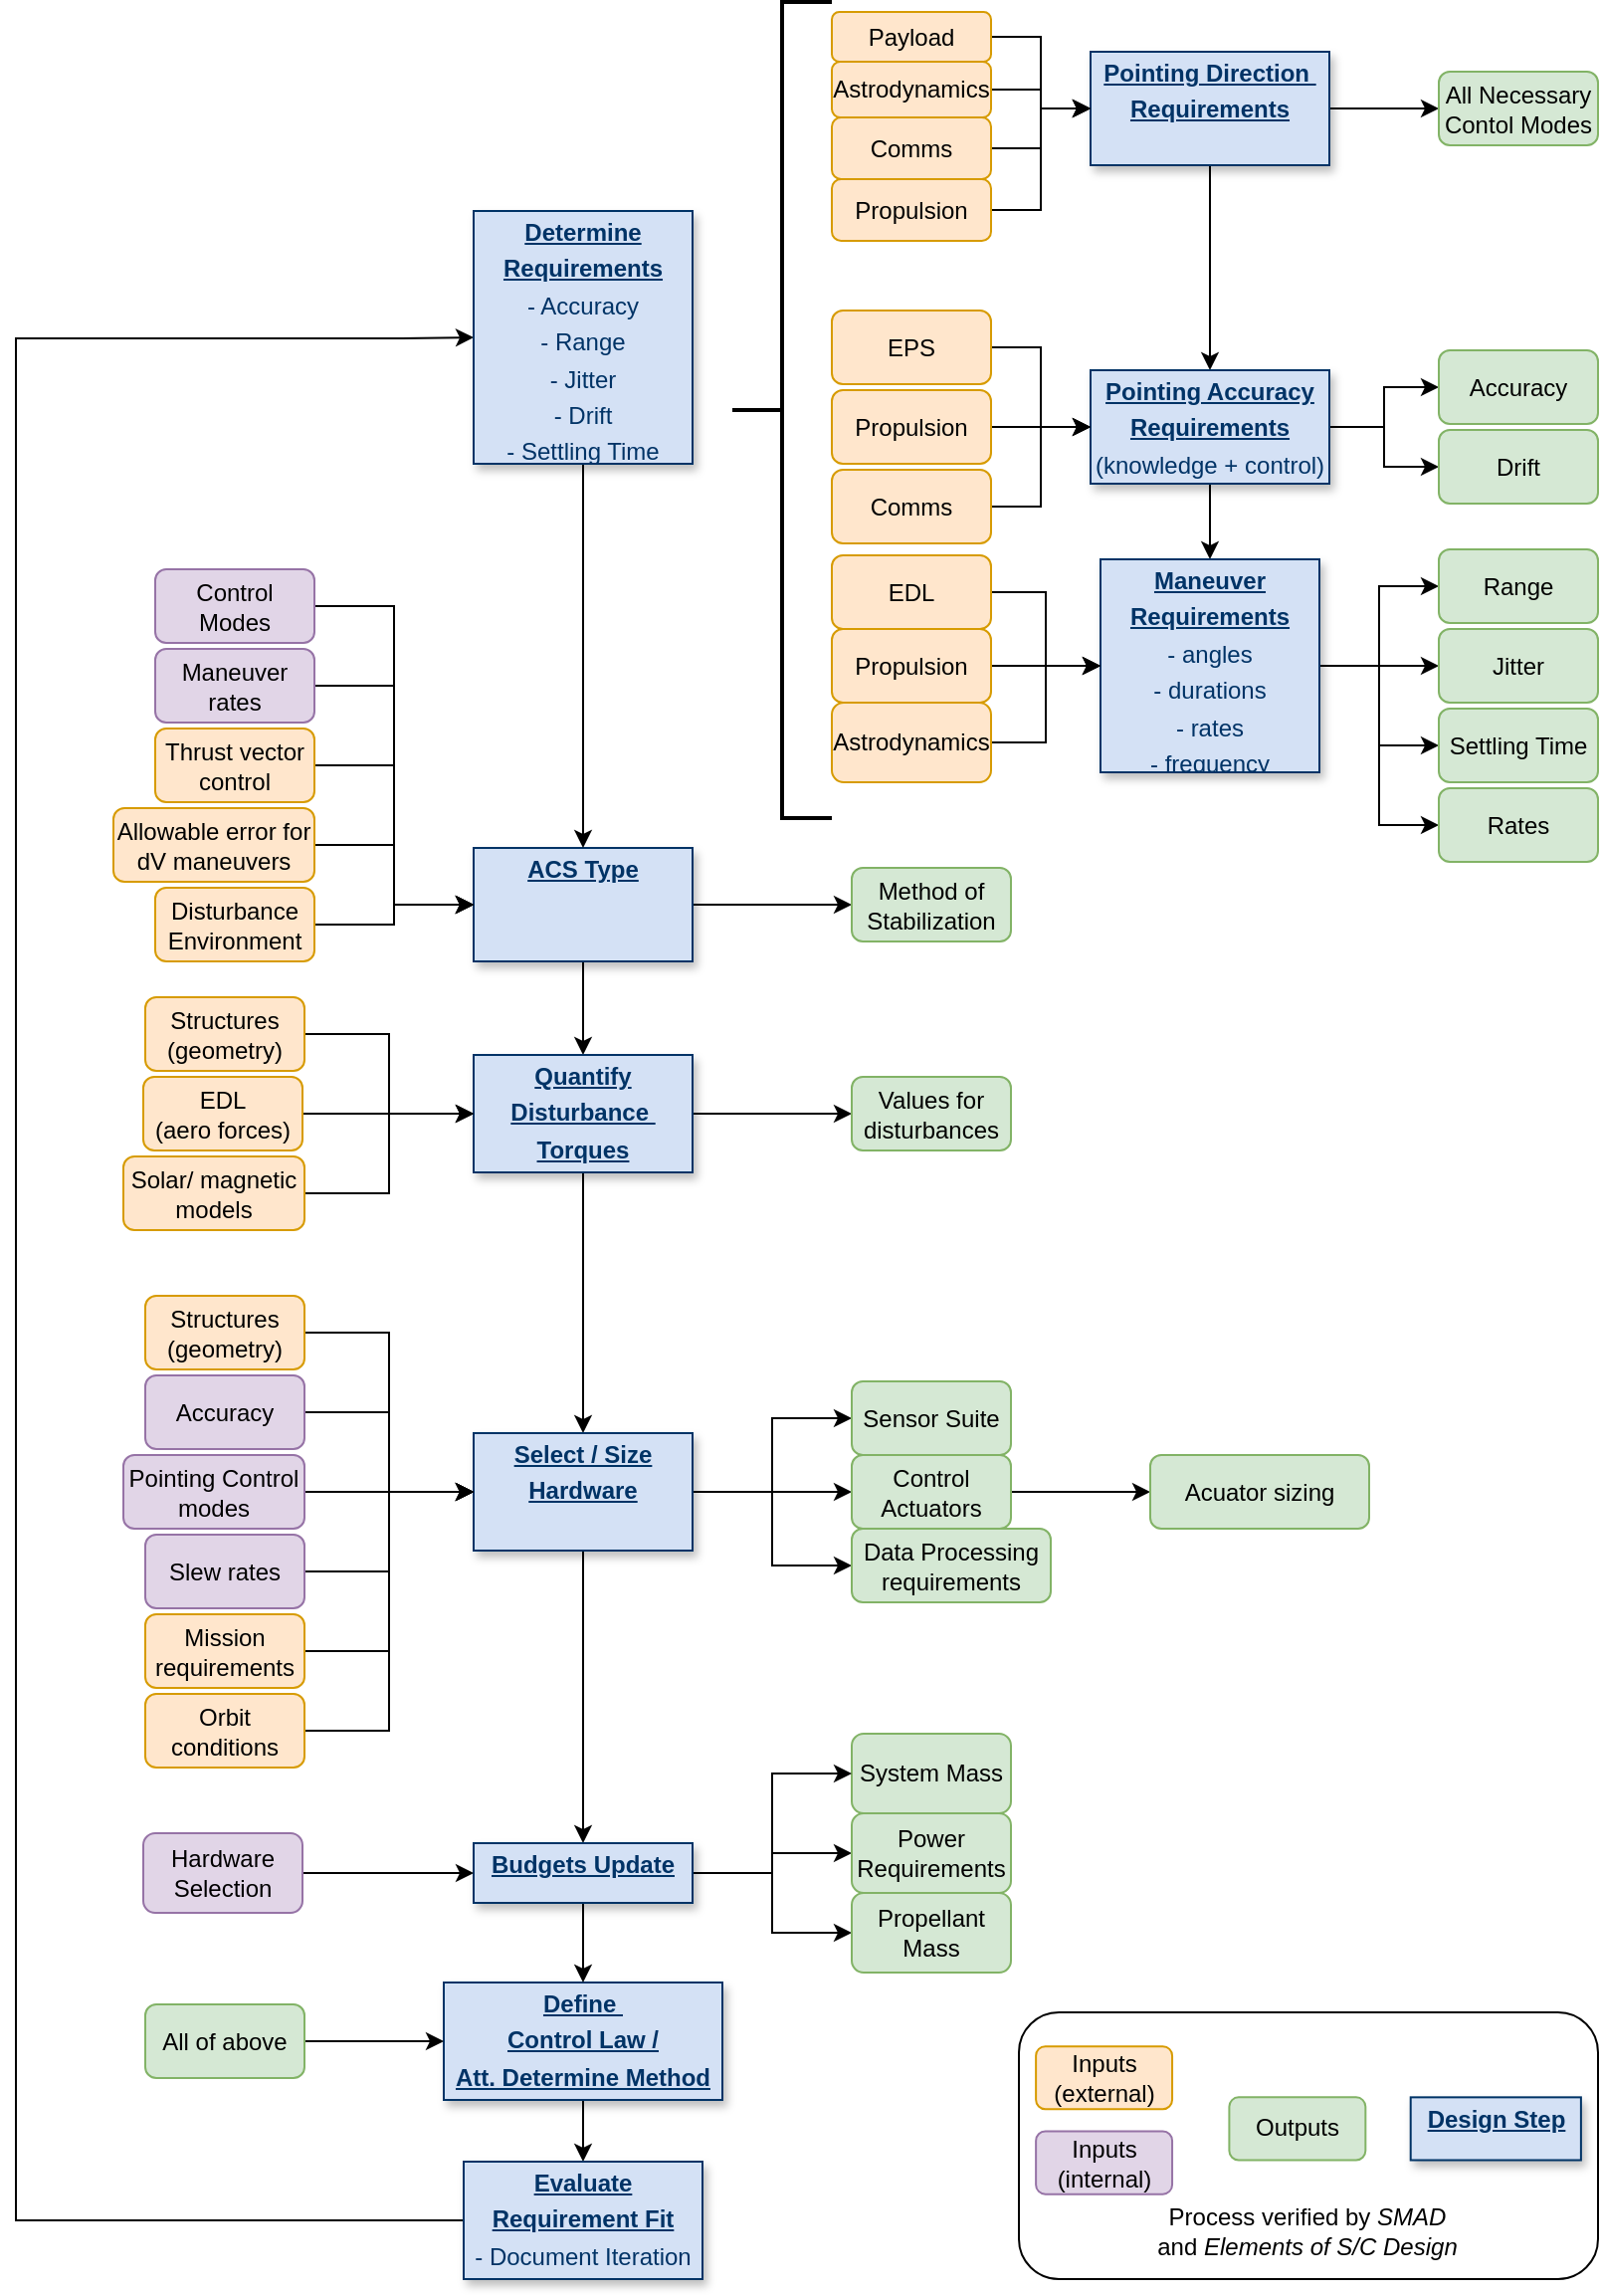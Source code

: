 <mxfile version="12.9.13" type="device"><diagram id="14VeX0QIArkdo_uymn1f" name="Page-1"><mxGraphModel dx="1086" dy="846" grid="1" gridSize="10" guides="1" tooltips="1" connect="1" arrows="1" fold="1" page="1" pageScale="1" pageWidth="827" pageHeight="1169" math="0" shadow="0"><root><mxCell id="0"/><mxCell id="1" parent="0"/><mxCell id="t8GHzvLFSiynI4XeOPDM-48" style="edgeStyle=orthogonalEdgeStyle;rounded=0;orthogonalLoop=1;jettySize=auto;html=1;entryX=0.5;entryY=0;entryDx=0;entryDy=0;" parent="1" source="t8GHzvLFSiynI4XeOPDM-2" target="t8GHzvLFSiynI4XeOPDM-12" edge="1"><mxGeometry relative="1" as="geometry"/></mxCell><mxCell id="t8GHzvLFSiynI4XeOPDM-94" style="edgeStyle=orthogonalEdgeStyle;rounded=0;orthogonalLoop=1;jettySize=auto;html=1;entryX=0;entryY=0.5;entryDx=0;entryDy=0;" parent="1" source="t8GHzvLFSiynI4XeOPDM-2" target="t8GHzvLFSiynI4XeOPDM-88" edge="1"><mxGeometry relative="1" as="geometry"/></mxCell><mxCell id="t8GHzvLFSiynI4XeOPDM-2" value="&lt;p style=&quot;margin: 0px ; margin-top: 4px ; text-align: center ; text-decoration: underline&quot;&gt;&lt;b&gt;ACS Type&lt;/b&gt;&lt;/p&gt;&lt;p style=&quot;margin: 0px ; margin-top: 4px ; text-align: center ; text-decoration: underline&quot;&gt;&lt;b&gt;&lt;br&gt;&lt;/b&gt;&lt;/p&gt;" style="verticalAlign=top;align=left;overflow=fill;fontSize=12;fontFamily=Helvetica;html=1;strokeColor=#003366;shadow=1;fillColor=#D4E1F5;fontColor=#003366" parent="1" vertex="1"><mxGeometry x="246" y="435" width="110" height="57" as="geometry"/></mxCell><mxCell id="t8GHzvLFSiynI4XeOPDM-18" style="edgeStyle=orthogonalEdgeStyle;rounded=0;orthogonalLoop=1;jettySize=auto;html=1;" parent="1" source="t8GHzvLFSiynI4XeOPDM-8" target="t8GHzvLFSiynI4XeOPDM-9" edge="1"><mxGeometry relative="1" as="geometry"/></mxCell><mxCell id="t8GHzvLFSiynI4XeOPDM-68" style="edgeStyle=orthogonalEdgeStyle;rounded=0;orthogonalLoop=1;jettySize=auto;html=1;" parent="1" source="t8GHzvLFSiynI4XeOPDM-8" target="t8GHzvLFSiynI4XeOPDM-67" edge="1"><mxGeometry relative="1" as="geometry"/></mxCell><mxCell id="t8GHzvLFSiynI4XeOPDM-8" value="&lt;p style=&quot;margin: 0px ; margin-top: 4px ; text-align: center ; text-decoration: underline&quot;&gt;&lt;b&gt;Pointing Direction&amp;nbsp;&lt;/b&gt;&lt;/p&gt;&lt;p style=&quot;margin: 0px ; margin-top: 4px ; text-align: center ; text-decoration: underline&quot;&gt;&lt;b&gt;Requirements&lt;/b&gt;&lt;/p&gt;" style="verticalAlign=top;align=left;overflow=fill;fontSize=12;fontFamily=Helvetica;html=1;strokeColor=#003366;shadow=1;fillColor=#D4E1F5;fontColor=#003366" parent="1" vertex="1"><mxGeometry x="556" y="35" width="120" height="57" as="geometry"/></mxCell><mxCell id="t8GHzvLFSiynI4XeOPDM-19" style="edgeStyle=orthogonalEdgeStyle;rounded=0;orthogonalLoop=1;jettySize=auto;html=1;entryX=0.5;entryY=0;entryDx=0;entryDy=0;" parent="1" source="t8GHzvLFSiynI4XeOPDM-9" target="t8GHzvLFSiynI4XeOPDM-11" edge="1"><mxGeometry relative="1" as="geometry"><mxPoint x="616" y="300" as="targetPoint"/></mxGeometry></mxCell><mxCell id="t8GHzvLFSiynI4XeOPDM-74" style="edgeStyle=orthogonalEdgeStyle;rounded=0;orthogonalLoop=1;jettySize=auto;html=1;entryX=0;entryY=0.5;entryDx=0;entryDy=0;" parent="1" source="t8GHzvLFSiynI4XeOPDM-9" target="t8GHzvLFSiynI4XeOPDM-73" edge="1"><mxGeometry relative="1" as="geometry"/></mxCell><mxCell id="t8GHzvLFSiynI4XeOPDM-79" style="edgeStyle=orthogonalEdgeStyle;rounded=0;orthogonalLoop=1;jettySize=auto;html=1;" parent="1" source="t8GHzvLFSiynI4XeOPDM-9" target="t8GHzvLFSiynI4XeOPDM-78" edge="1"><mxGeometry relative="1" as="geometry"/></mxCell><mxCell id="t8GHzvLFSiynI4XeOPDM-9" value="&lt;p style=&quot;margin: 0px ; margin-top: 4px ; text-align: center ; text-decoration: underline&quot;&gt;&lt;b&gt;Pointing Accuracy&lt;/b&gt;&lt;/p&gt;&lt;p style=&quot;margin: 0px ; margin-top: 4px ; text-align: center ; text-decoration: underline&quot;&gt;&lt;b&gt;Requirements&lt;/b&gt;&lt;/p&gt;&lt;p style=&quot;margin: 4px 0px 0px ; text-align: center&quot;&gt;(knowledge + control)&lt;/p&gt;" style="verticalAlign=top;align=left;overflow=fill;fontSize=12;fontFamily=Helvetica;html=1;strokeColor=#003366;shadow=1;fillColor=#D4E1F5;fontColor=#003366" parent="1" vertex="1"><mxGeometry x="556" y="195" width="120" height="57" as="geometry"/></mxCell><mxCell id="t8GHzvLFSiynI4XeOPDM-80" style="edgeStyle=orthogonalEdgeStyle;rounded=0;orthogonalLoop=1;jettySize=auto;html=1;" parent="1" source="t8GHzvLFSiynI4XeOPDM-11" target="t8GHzvLFSiynI4XeOPDM-75" edge="1"><mxGeometry relative="1" as="geometry"/></mxCell><mxCell id="t8GHzvLFSiynI4XeOPDM-81" style="edgeStyle=orthogonalEdgeStyle;rounded=0;orthogonalLoop=1;jettySize=auto;html=1;" parent="1" source="t8GHzvLFSiynI4XeOPDM-11" target="t8GHzvLFSiynI4XeOPDM-76" edge="1"><mxGeometry relative="1" as="geometry"/></mxCell><mxCell id="t8GHzvLFSiynI4XeOPDM-82" style="edgeStyle=orthogonalEdgeStyle;rounded=0;orthogonalLoop=1;jettySize=auto;html=1;" parent="1" source="t8GHzvLFSiynI4XeOPDM-11" target="t8GHzvLFSiynI4XeOPDM-77" edge="1"><mxGeometry relative="1" as="geometry"/></mxCell><mxCell id="t8GHzvLFSiynI4XeOPDM-87" style="edgeStyle=orthogonalEdgeStyle;rounded=0;orthogonalLoop=1;jettySize=auto;html=1;entryX=0;entryY=0.5;entryDx=0;entryDy=0;" parent="1" source="t8GHzvLFSiynI4XeOPDM-11" target="t8GHzvLFSiynI4XeOPDM-86" edge="1"><mxGeometry relative="1" as="geometry"/></mxCell><mxCell id="t8GHzvLFSiynI4XeOPDM-11" value="&lt;p style=&quot;margin: 0px ; margin-top: 4px ; text-align: center ; text-decoration: underline&quot;&gt;&lt;b&gt;Maneuver&lt;/b&gt;&lt;/p&gt;&lt;p style=&quot;margin: 0px ; margin-top: 4px ; text-align: center ; text-decoration: underline&quot;&gt;&lt;b&gt;Requirements&lt;/b&gt;&lt;/p&gt;&lt;p style=&quot;margin: 4px 0px 0px ; text-align: center&quot;&gt;- angles&lt;/p&gt;&lt;p style=&quot;margin: 4px 0px 0px ; text-align: center&quot;&gt;- durations&lt;/p&gt;&lt;p style=&quot;margin: 4px 0px 0px ; text-align: center&quot;&gt;- rates&lt;/p&gt;&lt;p style=&quot;margin: 4px 0px 0px ; text-align: center&quot;&gt;- frequency&lt;/p&gt;" style="verticalAlign=top;align=left;overflow=fill;fontSize=12;fontFamily=Helvetica;html=1;strokeColor=#003366;shadow=1;fillColor=#D4E1F5;fontColor=#003366" parent="1" vertex="1"><mxGeometry x="561" y="290" width="110" height="107" as="geometry"/></mxCell><mxCell id="t8GHzvLFSiynI4XeOPDM-49" style="edgeStyle=orthogonalEdgeStyle;rounded=0;orthogonalLoop=1;jettySize=auto;html=1;entryX=0.5;entryY=0;entryDx=0;entryDy=0;" parent="1" source="t8GHzvLFSiynI4XeOPDM-12" target="t8GHzvLFSiynI4XeOPDM-13" edge="1"><mxGeometry relative="1" as="geometry"/></mxCell><mxCell id="KuwDspNL8DCLb_JApsz8-6" style="edgeStyle=orthogonalEdgeStyle;rounded=0;orthogonalLoop=1;jettySize=auto;html=1;" parent="1" source="t8GHzvLFSiynI4XeOPDM-12" target="KuwDspNL8DCLb_JApsz8-5" edge="1"><mxGeometry relative="1" as="geometry"/></mxCell><mxCell id="t8GHzvLFSiynI4XeOPDM-12" value="&lt;p style=&quot;margin: 0px ; margin-top: 4px ; text-align: center ; text-decoration: underline&quot;&gt;&lt;b&gt;Quantify&lt;/b&gt;&lt;/p&gt;&lt;p style=&quot;margin: 0px ; margin-top: 4px ; text-align: center ; text-decoration: underline&quot;&gt;&lt;b&gt;Disturbance&amp;nbsp;&lt;/b&gt;&lt;/p&gt;&lt;p style=&quot;margin: 0px ; margin-top: 4px ; text-align: center ; text-decoration: underline&quot;&gt;&lt;b&gt;Torques&lt;/b&gt;&lt;/p&gt;" style="verticalAlign=top;align=left;overflow=fill;fontSize=12;fontFamily=Helvetica;html=1;strokeColor=#003366;shadow=1;fillColor=#D4E1F5;fontColor=#003366" parent="1" vertex="1"><mxGeometry x="246" y="539" width="110" height="59" as="geometry"/></mxCell><mxCell id="KuwDspNL8DCLb_JApsz8-28" style="edgeStyle=orthogonalEdgeStyle;rounded=0;orthogonalLoop=1;jettySize=auto;html=1;" parent="1" source="t8GHzvLFSiynI4XeOPDM-13" target="KuwDspNL8DCLb_JApsz8-21" edge="1"><mxGeometry relative="1" as="geometry"/></mxCell><mxCell id="KuwDspNL8DCLb_JApsz8-29" style="edgeStyle=orthogonalEdgeStyle;rounded=0;orthogonalLoop=1;jettySize=auto;html=1;" parent="1" source="t8GHzvLFSiynI4XeOPDM-13" target="KuwDspNL8DCLb_JApsz8-20" edge="1"><mxGeometry relative="1" as="geometry"/></mxCell><mxCell id="KuwDspNL8DCLb_JApsz8-30" style="edgeStyle=orthogonalEdgeStyle;rounded=0;orthogonalLoop=1;jettySize=auto;html=1;entryX=0;entryY=0.5;entryDx=0;entryDy=0;" parent="1" source="t8GHzvLFSiynI4XeOPDM-13" target="KuwDspNL8DCLb_JApsz8-22" edge="1"><mxGeometry relative="1" as="geometry"/></mxCell><mxCell id="yhp1Tt69cCekMfRJPSHf-5" style="edgeStyle=orthogonalEdgeStyle;rounded=0;orthogonalLoop=1;jettySize=auto;html=1;" edge="1" parent="1" source="t8GHzvLFSiynI4XeOPDM-13" target="yhp1Tt69cCekMfRJPSHf-1"><mxGeometry relative="1" as="geometry"/></mxCell><mxCell id="t8GHzvLFSiynI4XeOPDM-13" value="&lt;p style=&quot;margin: 0px ; margin-top: 4px ; text-align: center ; text-decoration: underline&quot;&gt;&lt;b&gt;Select / Size&lt;/b&gt;&lt;/p&gt;&lt;p style=&quot;margin: 0px ; margin-top: 4px ; text-align: center ; text-decoration: underline&quot;&gt;&lt;b&gt;Hardware&lt;/b&gt;&lt;/p&gt;" style="verticalAlign=top;align=left;overflow=fill;fontSize=12;fontFamily=Helvetica;html=1;strokeColor=#003366;shadow=1;fillColor=#D4E1F5;fontColor=#003366" parent="1" vertex="1"><mxGeometry x="246" y="729" width="110" height="59" as="geometry"/></mxCell><mxCell id="t8GHzvLFSiynI4XeOPDM-51" style="edgeStyle=orthogonalEdgeStyle;rounded=0;orthogonalLoop=1;jettySize=auto;html=1;entryX=0.5;entryY=0;entryDx=0;entryDy=0;" parent="1" source="t8GHzvLFSiynI4XeOPDM-14" target="t8GHzvLFSiynI4XeOPDM-15" edge="1"><mxGeometry relative="1" as="geometry"/></mxCell><mxCell id="t8GHzvLFSiynI4XeOPDM-14" value="&lt;p style=&quot;margin: 0px ; margin-top: 4px ; text-align: center ; text-decoration: underline&quot;&gt;&lt;b&gt;Define&amp;nbsp;&lt;/b&gt;&lt;/p&gt;&lt;p style=&quot;margin: 0px ; margin-top: 4px ; text-align: center ; text-decoration: underline&quot;&gt;&lt;b&gt;Control Law /&lt;/b&gt;&lt;/p&gt;&lt;p style=&quot;margin: 0px ; margin-top: 4px ; text-align: center ; text-decoration: underline&quot;&gt;&lt;b&gt;Att. Determine Method&lt;/b&gt;&lt;/p&gt;" style="verticalAlign=top;align=left;overflow=fill;fontSize=12;fontFamily=Helvetica;html=1;strokeColor=#003366;shadow=1;fillColor=#D4E1F5;fontColor=#003366" parent="1" vertex="1"><mxGeometry x="231" y="1005" width="140" height="59" as="geometry"/></mxCell><mxCell id="t8GHzvLFSiynI4XeOPDM-52" style="edgeStyle=orthogonalEdgeStyle;rounded=0;orthogonalLoop=1;jettySize=auto;html=1;entryX=0;entryY=0.5;entryDx=0;entryDy=0;exitX=0;exitY=0.5;exitDx=0;exitDy=0;" parent="1" source="t8GHzvLFSiynI4XeOPDM-15" target="t8GHzvLFSiynI4XeOPDM-16" edge="1"><mxGeometry relative="1" as="geometry"><Array as="points"><mxPoint x="16" y="1125"/><mxPoint x="16" y="179"/><mxPoint x="210" y="179"/></Array></mxGeometry></mxCell><mxCell id="t8GHzvLFSiynI4XeOPDM-15" value="&lt;p style=&quot;margin: 0px ; margin-top: 4px ; text-align: center ; text-decoration: underline&quot;&gt;&lt;b&gt;Evaluate&lt;/b&gt;&lt;/p&gt;&lt;p style=&quot;margin: 0px ; margin-top: 4px ; text-align: center ; text-decoration: underline&quot;&gt;&lt;b&gt;Requirement Fit&lt;/b&gt;&lt;/p&gt;&lt;p style=&quot;margin: 4px 0px 0px ; text-align: center&quot;&gt;- Document Iteration&lt;/p&gt;" style="verticalAlign=top;align=left;overflow=fill;fontSize=12;fontFamily=Helvetica;html=1;strokeColor=#003366;shadow=1;fillColor=#D4E1F5;fontColor=#003366" parent="1" vertex="1"><mxGeometry x="241" y="1095" width="120" height="59" as="geometry"/></mxCell><mxCell id="t8GHzvLFSiynI4XeOPDM-93" style="edgeStyle=orthogonalEdgeStyle;rounded=0;orthogonalLoop=1;jettySize=auto;html=1;entryX=0.5;entryY=0;entryDx=0;entryDy=0;" parent="1" source="t8GHzvLFSiynI4XeOPDM-16" target="t8GHzvLFSiynI4XeOPDM-2" edge="1"><mxGeometry relative="1" as="geometry"/></mxCell><mxCell id="t8GHzvLFSiynI4XeOPDM-16" value="&lt;p style=&quot;margin: 0px ; margin-top: 4px ; text-align: center ; text-decoration: underline&quot;&gt;&lt;b&gt;Determine&lt;/b&gt;&lt;/p&gt;&lt;p style=&quot;margin: 0px ; margin-top: 4px ; text-align: center ; text-decoration: underline&quot;&gt;&lt;b&gt;Requirements&lt;/b&gt;&lt;/p&gt;&lt;p style=&quot;margin: 4px 0px 0px ; text-align: center&quot;&gt;- Accuracy&lt;/p&gt;&lt;p style=&quot;margin: 4px 0px 0px ; text-align: center&quot;&gt;- Range&lt;/p&gt;&lt;p style=&quot;margin: 4px 0px 0px ; text-align: center&quot;&gt;- Jitter&lt;/p&gt;&lt;p style=&quot;margin: 4px 0px 0px ; text-align: center&quot;&gt;- Drift&lt;/p&gt;&lt;p style=&quot;margin: 4px 0px 0px ; text-align: center&quot;&gt;- Settling Time&lt;/p&gt;" style="verticalAlign=top;align=left;overflow=fill;fontSize=12;fontFamily=Helvetica;html=1;strokeColor=#003366;shadow=1;fillColor=#D4E1F5;fontColor=#003366" parent="1" vertex="1"><mxGeometry x="246" y="115" width="110" height="127" as="geometry"/></mxCell><mxCell id="t8GHzvLFSiynI4XeOPDM-55" style="edgeStyle=orthogonalEdgeStyle;rounded=0;orthogonalLoop=1;jettySize=auto;html=1;entryX=0;entryY=0.5;entryDx=0;entryDy=0;" parent="1" source="t8GHzvLFSiynI4XeOPDM-31" target="t8GHzvLFSiynI4XeOPDM-2" edge="1"><mxGeometry relative="1" as="geometry"/></mxCell><mxCell id="t8GHzvLFSiynI4XeOPDM-31" value="Thrust vector control" style="rounded=1;whiteSpace=wrap;html=1;fillColor=#ffe6cc;strokeColor=#d79b00;" parent="1" vertex="1"><mxGeometry x="86" y="375" width="80" height="37" as="geometry"/></mxCell><mxCell id="t8GHzvLFSiynI4XeOPDM-56" style="edgeStyle=orthogonalEdgeStyle;rounded=0;orthogonalLoop=1;jettySize=auto;html=1;" parent="1" source="t8GHzvLFSiynI4XeOPDM-32" target="t8GHzvLFSiynI4XeOPDM-2" edge="1"><mxGeometry relative="1" as="geometry"/></mxCell><mxCell id="t8GHzvLFSiynI4XeOPDM-32" value="Allowable error for dV maneuvers" style="rounded=1;whiteSpace=wrap;html=1;fillColor=#ffe6cc;strokeColor=#d79b00;" parent="1" vertex="1"><mxGeometry x="65" y="415" width="101" height="37" as="geometry"/></mxCell><mxCell id="t8GHzvLFSiynI4XeOPDM-57" style="edgeStyle=orthogonalEdgeStyle;rounded=0;orthogonalLoop=1;jettySize=auto;html=1;entryX=0;entryY=0.5;entryDx=0;entryDy=0;" parent="1" source="t8GHzvLFSiynI4XeOPDM-36" target="t8GHzvLFSiynI4XeOPDM-2" edge="1"><mxGeometry relative="1" as="geometry"/></mxCell><mxCell id="t8GHzvLFSiynI4XeOPDM-36" value="Maneuver rates" style="rounded=1;whiteSpace=wrap;html=1;fillColor=#e1d5e7;strokeColor=#9673a6;" parent="1" vertex="1"><mxGeometry x="86" y="335" width="80" height="37" as="geometry"/></mxCell><mxCell id="t8GHzvLFSiynI4XeOPDM-60" style="edgeStyle=orthogonalEdgeStyle;rounded=0;orthogonalLoop=1;jettySize=auto;html=1;" parent="1" source="t8GHzvLFSiynI4XeOPDM-41" target="t8GHzvLFSiynI4XeOPDM-8" edge="1"><mxGeometry relative="1" as="geometry"/></mxCell><mxCell id="t8GHzvLFSiynI4XeOPDM-41" value="Payload" style="rounded=1;whiteSpace=wrap;html=1;fillColor=#ffe6cc;strokeColor=#d79b00;" parent="1" vertex="1"><mxGeometry x="426" y="15" width="80" height="25" as="geometry"/></mxCell><mxCell id="t8GHzvLFSiynI4XeOPDM-53" value="" style="group" parent="1" vertex="1" connectable="0"><mxGeometry x="520" y="1020" width="291" height="134" as="geometry"/></mxCell><mxCell id="t8GHzvLFSiynI4XeOPDM-39" value="" style="rounded=1;whiteSpace=wrap;html=1;" parent="t8GHzvLFSiynI4XeOPDM-53" vertex="1"><mxGeometry width="291" height="134" as="geometry"/></mxCell><mxCell id="t8GHzvLFSiynI4XeOPDM-1" value="&lt;p style=&quot;margin: 0px ; margin-top: 4px ; text-align: center ; text-decoration: underline&quot;&gt;&lt;b&gt;Design Step&lt;/b&gt;&lt;/p&gt;" style="verticalAlign=top;align=left;overflow=fill;fontSize=12;fontFamily=Helvetica;html=1;strokeColor=#003366;shadow=1;fillColor=#D4E1F5;fontColor=#003366" parent="t8GHzvLFSiynI4XeOPDM-53" vertex="1"><mxGeometry x="196.853" y="42.675" width="85.588" height="31.58" as="geometry"/></mxCell><mxCell id="t8GHzvLFSiynI4XeOPDM-29" value="Inputs (external)" style="rounded=1;whiteSpace=wrap;html=1;fillColor=#ffe6cc;strokeColor=#d79b00;" parent="t8GHzvLFSiynI4XeOPDM-53" vertex="1"><mxGeometry x="8.559" y="17.07" width="68.471" height="31.58" as="geometry"/></mxCell><mxCell id="t8GHzvLFSiynI4XeOPDM-38" value="Process verified by &lt;i&gt;SMAD&lt;/i&gt; and &lt;i&gt;Elements of S/C Design&lt;/i&gt;" style="text;html=1;strokeColor=none;fillColor=none;align=center;verticalAlign=middle;whiteSpace=wrap;rounded=0;" parent="t8GHzvLFSiynI4XeOPDM-53" vertex="1"><mxGeometry x="68.471" y="102.42" width="154.059" height="14.51" as="geometry"/></mxCell><mxCell id="t8GHzvLFSiynI4XeOPDM-40" value="Outputs" style="rounded=1;whiteSpace=wrap;html=1;fillColor=#d5e8d4;strokeColor=#82b366;" parent="t8GHzvLFSiynI4XeOPDM-53" vertex="1"><mxGeometry x="105.701" y="42.675" width="68.471" height="31.58" as="geometry"/></mxCell><mxCell id="t8GHzvLFSiynI4XeOPDM-83" value="Inputs&lt;br&gt;(internal)" style="rounded=1;whiteSpace=wrap;html=1;fillColor=#e1d5e7;strokeColor=#9673a6;" parent="t8GHzvLFSiynI4XeOPDM-53" vertex="1"><mxGeometry x="8.559" y="59.745" width="68.471" height="31.58" as="geometry"/></mxCell><mxCell id="t8GHzvLFSiynI4XeOPDM-59" style="edgeStyle=orthogonalEdgeStyle;rounded=0;orthogonalLoop=1;jettySize=auto;html=1;" parent="1" source="t8GHzvLFSiynI4XeOPDM-58" target="t8GHzvLFSiynI4XeOPDM-8" edge="1"><mxGeometry relative="1" as="geometry"/></mxCell><mxCell id="t8GHzvLFSiynI4XeOPDM-58" value="Astrodynamics" style="rounded=1;whiteSpace=wrap;html=1;fillColor=#ffe6cc;strokeColor=#d79b00;" parent="1" vertex="1"><mxGeometry x="426" y="40" width="80" height="28" as="geometry"/></mxCell><mxCell id="t8GHzvLFSiynI4XeOPDM-65" style="edgeStyle=orthogonalEdgeStyle;rounded=0;orthogonalLoop=1;jettySize=auto;html=1;" parent="1" source="t8GHzvLFSiynI4XeOPDM-61" target="t8GHzvLFSiynI4XeOPDM-9" edge="1"><mxGeometry relative="1" as="geometry"/></mxCell><mxCell id="t8GHzvLFSiynI4XeOPDM-61" value="EPS" style="rounded=1;whiteSpace=wrap;html=1;fillColor=#ffe6cc;strokeColor=#d79b00;" parent="1" vertex="1"><mxGeometry x="426" y="165" width="80" height="37" as="geometry"/></mxCell><mxCell id="t8GHzvLFSiynI4XeOPDM-66" style="edgeStyle=orthogonalEdgeStyle;rounded=0;orthogonalLoop=1;jettySize=auto;html=1;" parent="1" source="t8GHzvLFSiynI4XeOPDM-62" target="t8GHzvLFSiynI4XeOPDM-9" edge="1"><mxGeometry relative="1" as="geometry"/></mxCell><mxCell id="t8GHzvLFSiynI4XeOPDM-62" value="Comms" style="rounded=1;whiteSpace=wrap;html=1;fillColor=#ffe6cc;strokeColor=#d79b00;" parent="1" vertex="1"><mxGeometry x="426" y="245" width="80" height="37" as="geometry"/></mxCell><mxCell id="t8GHzvLFSiynI4XeOPDM-64" style="edgeStyle=orthogonalEdgeStyle;rounded=0;orthogonalLoop=1;jettySize=auto;html=1;" parent="1" source="t8GHzvLFSiynI4XeOPDM-63" target="t8GHzvLFSiynI4XeOPDM-9" edge="1"><mxGeometry relative="1" as="geometry"/></mxCell><mxCell id="t8GHzvLFSiynI4XeOPDM-63" value="Propulsion" style="rounded=1;whiteSpace=wrap;html=1;fillColor=#ffe6cc;strokeColor=#d79b00;" parent="1" vertex="1"><mxGeometry x="426" y="205" width="80" height="37" as="geometry"/></mxCell><mxCell id="t8GHzvLFSiynI4XeOPDM-67" value="All Necessary Contol Modes" style="rounded=1;whiteSpace=wrap;html=1;fillColor=#d5e8d4;strokeColor=#82b366;" parent="1" vertex="1"><mxGeometry x="731" y="45" width="80" height="37" as="geometry"/></mxCell><mxCell id="t8GHzvLFSiynI4XeOPDM-71" style="edgeStyle=orthogonalEdgeStyle;rounded=0;orthogonalLoop=1;jettySize=auto;html=1;entryX=0;entryY=0.5;entryDx=0;entryDy=0;" parent="1" source="t8GHzvLFSiynI4XeOPDM-69" target="t8GHzvLFSiynI4XeOPDM-11" edge="1"><mxGeometry relative="1" as="geometry"/></mxCell><mxCell id="t8GHzvLFSiynI4XeOPDM-69" value="EDL" style="rounded=1;whiteSpace=wrap;html=1;fillColor=#ffe6cc;strokeColor=#d79b00;" parent="1" vertex="1"><mxGeometry x="426" y="288" width="80" height="37" as="geometry"/></mxCell><mxCell id="t8GHzvLFSiynI4XeOPDM-72" style="edgeStyle=orthogonalEdgeStyle;rounded=0;orthogonalLoop=1;jettySize=auto;html=1;" parent="1" source="t8GHzvLFSiynI4XeOPDM-70" target="t8GHzvLFSiynI4XeOPDM-11" edge="1"><mxGeometry relative="1" as="geometry"/></mxCell><mxCell id="t8GHzvLFSiynI4XeOPDM-70" value="Propulsion" style="rounded=1;whiteSpace=wrap;html=1;fillColor=#ffe6cc;strokeColor=#d79b00;" parent="1" vertex="1"><mxGeometry x="426" y="325" width="80" height="37" as="geometry"/></mxCell><mxCell id="t8GHzvLFSiynI4XeOPDM-73" value="Accuracy" style="rounded=1;whiteSpace=wrap;html=1;fillColor=#d5e8d4;strokeColor=#82b366;" parent="1" vertex="1"><mxGeometry x="731" y="185" width="80" height="37" as="geometry"/></mxCell><mxCell id="t8GHzvLFSiynI4XeOPDM-75" value="Range" style="rounded=1;whiteSpace=wrap;html=1;fillColor=#d5e8d4;strokeColor=#82b366;" parent="1" vertex="1"><mxGeometry x="731" y="285" width="80" height="37" as="geometry"/></mxCell><mxCell id="t8GHzvLFSiynI4XeOPDM-76" value="Jitter" style="rounded=1;whiteSpace=wrap;html=1;fillColor=#d5e8d4;strokeColor=#82b366;" parent="1" vertex="1"><mxGeometry x="731" y="325" width="80" height="37" as="geometry"/></mxCell><mxCell id="t8GHzvLFSiynI4XeOPDM-77" value="Settling Time" style="rounded=1;whiteSpace=wrap;html=1;fillColor=#d5e8d4;strokeColor=#82b366;" parent="1" vertex="1"><mxGeometry x="731" y="365" width="80" height="37" as="geometry"/></mxCell><mxCell id="t8GHzvLFSiynI4XeOPDM-78" value="Drift" style="rounded=1;whiteSpace=wrap;html=1;fillColor=#d5e8d4;strokeColor=#82b366;" parent="1" vertex="1"><mxGeometry x="731" y="225" width="80" height="37" as="geometry"/></mxCell><mxCell id="t8GHzvLFSiynI4XeOPDM-85" style="edgeStyle=orthogonalEdgeStyle;rounded=0;orthogonalLoop=1;jettySize=auto;html=1;entryX=0;entryY=0.5;entryDx=0;entryDy=0;" parent="1" source="t8GHzvLFSiynI4XeOPDM-84" target="t8GHzvLFSiynI4XeOPDM-2" edge="1"><mxGeometry relative="1" as="geometry"/></mxCell><mxCell id="t8GHzvLFSiynI4XeOPDM-84" value="Control Modes" style="rounded=1;whiteSpace=wrap;html=1;fillColor=#e1d5e7;strokeColor=#9673a6;" parent="1" vertex="1"><mxGeometry x="86" y="295" width="80" height="37" as="geometry"/></mxCell><mxCell id="t8GHzvLFSiynI4XeOPDM-86" value="Rates" style="rounded=1;whiteSpace=wrap;html=1;fillColor=#d5e8d4;strokeColor=#82b366;" parent="1" vertex="1"><mxGeometry x="731" y="405" width="80" height="37" as="geometry"/></mxCell><mxCell id="t8GHzvLFSiynI4XeOPDM-88" value="Method of Stabilization" style="rounded=1;whiteSpace=wrap;html=1;fillColor=#d5e8d4;strokeColor=#82b366;" parent="1" vertex="1"><mxGeometry x="436" y="445" width="80" height="37" as="geometry"/></mxCell><mxCell id="t8GHzvLFSiynI4XeOPDM-90" style="edgeStyle=orthogonalEdgeStyle;rounded=0;orthogonalLoop=1;jettySize=auto;html=1;entryX=0;entryY=0.5;entryDx=0;entryDy=0;" parent="1" source="t8GHzvLFSiynI4XeOPDM-89" target="t8GHzvLFSiynI4XeOPDM-2" edge="1"><mxGeometry relative="1" as="geometry"/></mxCell><mxCell id="t8GHzvLFSiynI4XeOPDM-89" value="Disturbance Environment" style="rounded=1;whiteSpace=wrap;html=1;fillColor=#ffe6cc;strokeColor=#d79b00;" parent="1" vertex="1"><mxGeometry x="86" y="455" width="80" height="37" as="geometry"/></mxCell><mxCell id="t8GHzvLFSiynI4XeOPDM-92" value="" style="strokeWidth=2;html=1;shape=mxgraph.flowchart.annotation_2;align=left;labelPosition=right;pointerEvents=1;" parent="1" vertex="1"><mxGeometry x="376" y="10" width="50" height="410" as="geometry"/></mxCell><mxCell id="KuwDspNL8DCLb_JApsz8-4" style="edgeStyle=orthogonalEdgeStyle;rounded=0;orthogonalLoop=1;jettySize=auto;html=1;" parent="1" source="XHPmi5jTjNSFki2I3Rg9-1" target="t8GHzvLFSiynI4XeOPDM-12" edge="1"><mxGeometry relative="1" as="geometry"/></mxCell><mxCell id="XHPmi5jTjNSFki2I3Rg9-1" value="Structures&lt;br&gt;(geometry)" style="rounded=1;whiteSpace=wrap;html=1;fillColor=#ffe6cc;strokeColor=#d79b00;" parent="1" vertex="1"><mxGeometry x="81" y="510" width="80" height="37" as="geometry"/></mxCell><mxCell id="KuwDspNL8DCLb_JApsz8-3" style="edgeStyle=orthogonalEdgeStyle;rounded=0;orthogonalLoop=1;jettySize=auto;html=1;" parent="1" source="XHPmi5jTjNSFki2I3Rg9-2" target="t8GHzvLFSiynI4XeOPDM-12" edge="1"><mxGeometry relative="1" as="geometry"/></mxCell><mxCell id="XHPmi5jTjNSFki2I3Rg9-2" value="EDL&lt;br&gt;(aero forces)" style="rounded=1;whiteSpace=wrap;html=1;fillColor=#ffe6cc;strokeColor=#d79b00;" parent="1" vertex="1"><mxGeometry x="80" y="550" width="80" height="37" as="geometry"/></mxCell><mxCell id="KuwDspNL8DCLb_JApsz8-2" style="edgeStyle=orthogonalEdgeStyle;rounded=0;orthogonalLoop=1;jettySize=auto;html=1;entryX=0;entryY=0.5;entryDx=0;entryDy=0;" parent="1" source="KuwDspNL8DCLb_JApsz8-1" target="t8GHzvLFSiynI4XeOPDM-12" edge="1"><mxGeometry relative="1" as="geometry"/></mxCell><mxCell id="KuwDspNL8DCLb_JApsz8-1" value="Solar/ magnetic models" style="rounded=1;whiteSpace=wrap;html=1;fillColor=#ffe6cc;strokeColor=#d79b00;" parent="1" vertex="1"><mxGeometry x="70" y="590" width="91" height="37" as="geometry"/></mxCell><mxCell id="KuwDspNL8DCLb_JApsz8-5" value="Values for disturbances" style="rounded=1;whiteSpace=wrap;html=1;fillColor=#d5e8d4;strokeColor=#82b366;" parent="1" vertex="1"><mxGeometry x="436" y="550" width="80" height="37" as="geometry"/></mxCell><mxCell id="KuwDspNL8DCLb_JApsz8-14" style="edgeStyle=orthogonalEdgeStyle;rounded=0;orthogonalLoop=1;jettySize=auto;html=1;entryX=0;entryY=0.5;entryDx=0;entryDy=0;" parent="1" source="KuwDspNL8DCLb_JApsz8-7" target="t8GHzvLFSiynI4XeOPDM-13" edge="1"><mxGeometry relative="1" as="geometry"/></mxCell><mxCell id="KuwDspNL8DCLb_JApsz8-7" value="Structures&lt;br&gt;(geometry)" style="rounded=1;whiteSpace=wrap;html=1;fillColor=#ffe6cc;strokeColor=#d79b00;" parent="1" vertex="1"><mxGeometry x="81" y="660" width="80" height="37" as="geometry"/></mxCell><mxCell id="KuwDspNL8DCLb_JApsz8-15" style="edgeStyle=orthogonalEdgeStyle;rounded=0;orthogonalLoop=1;jettySize=auto;html=1;entryX=0;entryY=0.5;entryDx=0;entryDy=0;" parent="1" source="KuwDspNL8DCLb_JApsz8-9" target="t8GHzvLFSiynI4XeOPDM-13" edge="1"><mxGeometry relative="1" as="geometry"/></mxCell><mxCell id="KuwDspNL8DCLb_JApsz8-9" value="Accuracy" style="rounded=1;whiteSpace=wrap;html=1;fillColor=#e1d5e7;strokeColor=#9673a6;" parent="1" vertex="1"><mxGeometry x="81" y="700" width="80" height="37" as="geometry"/></mxCell><mxCell id="KuwDspNL8DCLb_JApsz8-16" style="edgeStyle=orthogonalEdgeStyle;rounded=0;orthogonalLoop=1;jettySize=auto;html=1;" parent="1" source="KuwDspNL8DCLb_JApsz8-10" target="t8GHzvLFSiynI4XeOPDM-13" edge="1"><mxGeometry relative="1" as="geometry"/></mxCell><mxCell id="KuwDspNL8DCLb_JApsz8-10" value="Pointing Control modes" style="rounded=1;whiteSpace=wrap;html=1;fillColor=#e1d5e7;strokeColor=#9673a6;" parent="1" vertex="1"><mxGeometry x="70" y="740" width="91" height="37" as="geometry"/></mxCell><mxCell id="KuwDspNL8DCLb_JApsz8-17" style="edgeStyle=orthogonalEdgeStyle;rounded=0;orthogonalLoop=1;jettySize=auto;html=1;" parent="1" source="KuwDspNL8DCLb_JApsz8-11" target="t8GHzvLFSiynI4XeOPDM-13" edge="1"><mxGeometry relative="1" as="geometry"/></mxCell><mxCell id="KuwDspNL8DCLb_JApsz8-11" value="Slew rates" style="rounded=1;whiteSpace=wrap;html=1;fillColor=#e1d5e7;strokeColor=#9673a6;" parent="1" vertex="1"><mxGeometry x="81" y="780" width="80" height="37" as="geometry"/></mxCell><mxCell id="KuwDspNL8DCLb_JApsz8-18" style="edgeStyle=orthogonalEdgeStyle;rounded=0;orthogonalLoop=1;jettySize=auto;html=1;entryX=0;entryY=0.5;entryDx=0;entryDy=0;" parent="1" source="KuwDspNL8DCLb_JApsz8-12" target="t8GHzvLFSiynI4XeOPDM-13" edge="1"><mxGeometry relative="1" as="geometry"/></mxCell><mxCell id="KuwDspNL8DCLb_JApsz8-12" value="Mission requirements" style="rounded=1;whiteSpace=wrap;html=1;fillColor=#ffe6cc;strokeColor=#d79b00;" parent="1" vertex="1"><mxGeometry x="81" y="820" width="80" height="37" as="geometry"/></mxCell><mxCell id="KuwDspNL8DCLb_JApsz8-19" style="edgeStyle=orthogonalEdgeStyle;rounded=0;orthogonalLoop=1;jettySize=auto;html=1;entryX=0;entryY=0.5;entryDx=0;entryDy=0;" parent="1" source="KuwDspNL8DCLb_JApsz8-13" target="t8GHzvLFSiynI4XeOPDM-13" edge="1"><mxGeometry relative="1" as="geometry"/></mxCell><mxCell id="KuwDspNL8DCLb_JApsz8-13" value="Orbit conditions" style="rounded=1;whiteSpace=wrap;html=1;fillColor=#ffe6cc;strokeColor=#d79b00;" parent="1" vertex="1"><mxGeometry x="81" y="860" width="80" height="37" as="geometry"/></mxCell><mxCell id="KuwDspNL8DCLb_JApsz8-20" value="Sensor Suite" style="rounded=1;whiteSpace=wrap;html=1;fillColor=#d5e8d4;strokeColor=#82b366;" parent="1" vertex="1"><mxGeometry x="436" y="703" width="80" height="37" as="geometry"/></mxCell><mxCell id="KuwDspNL8DCLb_JApsz8-27" style="edgeStyle=orthogonalEdgeStyle;rounded=0;orthogonalLoop=1;jettySize=auto;html=1;" parent="1" source="KuwDspNL8DCLb_JApsz8-21" target="KuwDspNL8DCLb_JApsz8-26" edge="1"><mxGeometry relative="1" as="geometry"/></mxCell><mxCell id="KuwDspNL8DCLb_JApsz8-21" value="Control Actuators" style="rounded=1;whiteSpace=wrap;html=1;fillColor=#d5e8d4;strokeColor=#82b366;" parent="1" vertex="1"><mxGeometry x="436" y="740" width="80" height="37" as="geometry"/></mxCell><mxCell id="KuwDspNL8DCLb_JApsz8-22" value="Data Processing requirements" style="rounded=1;whiteSpace=wrap;html=1;fillColor=#d5e8d4;strokeColor=#82b366;" parent="1" vertex="1"><mxGeometry x="436" y="777" width="100" height="37" as="geometry"/></mxCell><mxCell id="KuwDspNL8DCLb_JApsz8-26" value="Acuator sizing" style="rounded=1;whiteSpace=wrap;html=1;fillColor=#d5e8d4;strokeColor=#82b366;" parent="1" vertex="1"><mxGeometry x="586" y="740" width="110" height="37" as="geometry"/></mxCell><mxCell id="KuwDspNL8DCLb_JApsz8-32" style="edgeStyle=orthogonalEdgeStyle;rounded=0;orthogonalLoop=1;jettySize=auto;html=1;entryX=0;entryY=0.5;entryDx=0;entryDy=0;" parent="1" source="KuwDspNL8DCLb_JApsz8-31" target="t8GHzvLFSiynI4XeOPDM-14" edge="1"><mxGeometry relative="1" as="geometry"/></mxCell><mxCell id="KuwDspNL8DCLb_JApsz8-31" value="All of above" style="rounded=1;whiteSpace=wrap;html=1;fillColor=#d5e8d4;strokeColor=#82b366;" parent="1" vertex="1"><mxGeometry x="81" y="1016" width="80" height="37" as="geometry"/></mxCell><mxCell id="qdjfw_ZfWvhGpGmhy3LC-2" style="edgeStyle=orthogonalEdgeStyle;rounded=0;orthogonalLoop=1;jettySize=auto;html=1;" parent="1" source="qdjfw_ZfWvhGpGmhy3LC-1" target="t8GHzvLFSiynI4XeOPDM-8" edge="1"><mxGeometry relative="1" as="geometry"/></mxCell><mxCell id="qdjfw_ZfWvhGpGmhy3LC-1" value="Comms" style="rounded=1;whiteSpace=wrap;html=1;fillColor=#ffe6cc;strokeColor=#d79b00;" parent="1" vertex="1"><mxGeometry x="426" y="68" width="80" height="31" as="geometry"/></mxCell><mxCell id="qdjfw_ZfWvhGpGmhy3LC-4" style="edgeStyle=orthogonalEdgeStyle;rounded=0;orthogonalLoop=1;jettySize=auto;html=1;entryX=0;entryY=0.5;entryDx=0;entryDy=0;" parent="1" source="qdjfw_ZfWvhGpGmhy3LC-3" target="t8GHzvLFSiynI4XeOPDM-8" edge="1"><mxGeometry relative="1" as="geometry"/></mxCell><mxCell id="qdjfw_ZfWvhGpGmhy3LC-3" value="Propulsion" style="rounded=1;whiteSpace=wrap;html=1;fillColor=#ffe6cc;strokeColor=#d79b00;" parent="1" vertex="1"><mxGeometry x="426" y="99" width="80" height="31" as="geometry"/></mxCell><mxCell id="qdjfw_ZfWvhGpGmhy3LC-6" style="edgeStyle=orthogonalEdgeStyle;rounded=0;orthogonalLoop=1;jettySize=auto;html=1;" parent="1" source="qdjfw_ZfWvhGpGmhy3LC-5" target="t8GHzvLFSiynI4XeOPDM-11" edge="1"><mxGeometry relative="1" as="geometry"/></mxCell><mxCell id="qdjfw_ZfWvhGpGmhy3LC-5" value="Astrodynamics" style="rounded=1;whiteSpace=wrap;html=1;fillColor=#ffe6cc;strokeColor=#d79b00;" parent="1" vertex="1"><mxGeometry x="426" y="362" width="80" height="40" as="geometry"/></mxCell><mxCell id="qdjfw_ZfWvhGpGmhy3LC-7" value="System Mass" style="rounded=1;whiteSpace=wrap;html=1;fillColor=#d5e8d4;strokeColor=#82b366;" parent="1" vertex="1"><mxGeometry x="436" y="880" width="80" height="40" as="geometry"/></mxCell><mxCell id="yhp1Tt69cCekMfRJPSHf-3" style="edgeStyle=orthogonalEdgeStyle;rounded=0;orthogonalLoop=1;jettySize=auto;html=1;entryX=0;entryY=0.5;entryDx=0;entryDy=0;" edge="1" parent="1" source="yhp1Tt69cCekMfRJPSHf-1" target="qdjfw_ZfWvhGpGmhy3LC-7"><mxGeometry relative="1" as="geometry"/></mxCell><mxCell id="yhp1Tt69cCekMfRJPSHf-4" style="edgeStyle=orthogonalEdgeStyle;rounded=0;orthogonalLoop=1;jettySize=auto;html=1;" edge="1" parent="1" source="yhp1Tt69cCekMfRJPSHf-1" target="yhp1Tt69cCekMfRJPSHf-2"><mxGeometry relative="1" as="geometry"/></mxCell><mxCell id="yhp1Tt69cCekMfRJPSHf-6" style="edgeStyle=orthogonalEdgeStyle;rounded=0;orthogonalLoop=1;jettySize=auto;html=1;entryX=0.5;entryY=0;entryDx=0;entryDy=0;" edge="1" parent="1" source="yhp1Tt69cCekMfRJPSHf-1" target="t8GHzvLFSiynI4XeOPDM-14"><mxGeometry relative="1" as="geometry"/></mxCell><mxCell id="yhp1Tt69cCekMfRJPSHf-8" style="edgeStyle=orthogonalEdgeStyle;rounded=0;orthogonalLoop=1;jettySize=auto;html=1;entryX=0;entryY=0.5;entryDx=0;entryDy=0;" edge="1" parent="1" source="yhp1Tt69cCekMfRJPSHf-1" target="yhp1Tt69cCekMfRJPSHf-7"><mxGeometry relative="1" as="geometry"/></mxCell><mxCell id="yhp1Tt69cCekMfRJPSHf-1" value="&lt;p style=&quot;margin: 0px ; margin-top: 4px ; text-align: center ; text-decoration: underline&quot;&gt;&lt;b&gt;Budgets Update&lt;/b&gt;&lt;/p&gt;" style="verticalAlign=top;align=left;overflow=fill;fontSize=12;fontFamily=Helvetica;html=1;strokeColor=#003366;shadow=1;fillColor=#D4E1F5;fontColor=#003366" vertex="1" parent="1"><mxGeometry x="246" y="935" width="110" height="30" as="geometry"/></mxCell><mxCell id="yhp1Tt69cCekMfRJPSHf-2" value="Power Requirements" style="rounded=1;whiteSpace=wrap;html=1;fillColor=#d5e8d4;strokeColor=#82b366;" vertex="1" parent="1"><mxGeometry x="436" y="920" width="80" height="40" as="geometry"/></mxCell><mxCell id="yhp1Tt69cCekMfRJPSHf-7" value="Propellant Mass" style="rounded=1;whiteSpace=wrap;html=1;fillColor=#d5e8d4;strokeColor=#82b366;" vertex="1" parent="1"><mxGeometry x="436" y="960" width="80" height="40" as="geometry"/></mxCell><mxCell id="yhp1Tt69cCekMfRJPSHf-10" style="edgeStyle=orthogonalEdgeStyle;rounded=0;orthogonalLoop=1;jettySize=auto;html=1;entryX=0;entryY=0.5;entryDx=0;entryDy=0;" edge="1" parent="1" source="yhp1Tt69cCekMfRJPSHf-9" target="yhp1Tt69cCekMfRJPSHf-1"><mxGeometry relative="1" as="geometry"/></mxCell><mxCell id="yhp1Tt69cCekMfRJPSHf-9" value="Hardware Selection" style="rounded=1;whiteSpace=wrap;html=1;fillColor=#e1d5e7;strokeColor=#9673a6;" vertex="1" parent="1"><mxGeometry x="80" y="930" width="80" height="40" as="geometry"/></mxCell></root></mxGraphModel></diagram></mxfile>